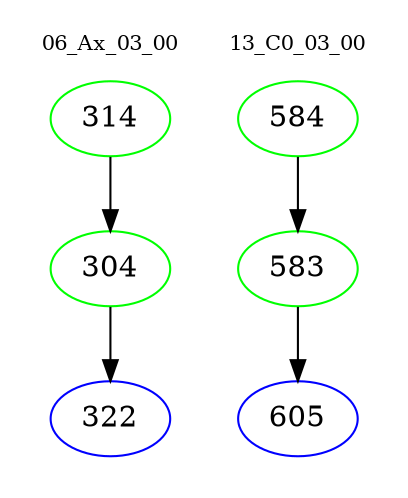 digraph{
subgraph cluster_0 {
color = white
label = "06_Ax_03_00";
fontsize=10;
T0_314 [label="314", color="green"]
T0_314 -> T0_304 [color="black"]
T0_304 [label="304", color="green"]
T0_304 -> T0_322 [color="black"]
T0_322 [label="322", color="blue"]
}
subgraph cluster_1 {
color = white
label = "13_C0_03_00";
fontsize=10;
T1_584 [label="584", color="green"]
T1_584 -> T1_583 [color="black"]
T1_583 [label="583", color="green"]
T1_583 -> T1_605 [color="black"]
T1_605 [label="605", color="blue"]
}
}

